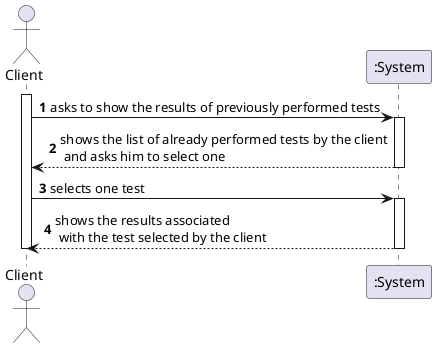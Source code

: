 @startuml
'https://plantuml.com/sequence-diagram

autonumber

actor "Client" as C
participant ":System" as S
activate C

C -> S: asks to show the results of previously performed tests

activate S
S --> C: shows the list of already performed tests by the client\n and asks him to select one
deactivate S

C -> S: selects one test

activate S
S --> C: shows the results associated\n with the test selected by the client
deactivate S

deactivate S
deactivate C

@enduml